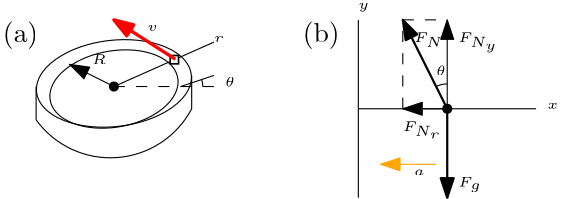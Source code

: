 <?xml version="1.0"?>
<!DOCTYPE ipe SYSTEM "ipe.dtd">
<ipe version="70218" creator="Ipe 7.2.28">
<info created="D:20231221130830" modified="D:20231221130830"/>
<ipestyle name="basic">
<symbol name="arrow/arc(spx)">
<path stroke="sym-stroke" fill="sym-stroke" pen="sym-pen">
0 0 m
-1 0.333 l
-1 -0.333 l
h
</path>
</symbol>
<symbol name="arrow/farc(spx)">
<path stroke="sym-stroke" fill="white" pen="sym-pen">
0 0 m
-1 0.333 l
-1 -0.333 l
h
</path>
</symbol>
<symbol name="arrow/ptarc(spx)">
<path stroke="sym-stroke" fill="sym-stroke" pen="sym-pen">
0 0 m
-1 0.333 l
-0.8 0 l
-1 -0.333 l
h
</path>
</symbol>
<symbol name="arrow/fptarc(spx)">
<path stroke="sym-stroke" fill="white" pen="sym-pen">
0 0 m
-1 0.333 l
-0.8 0 l
-1 -0.333 l
h
</path>
</symbol>
<symbol name="mark/circle(sx)" transformations="translations">
<path fill="sym-stroke">
0.6 0 0 0.6 0 0 e
0.4 0 0 0.4 0 0 e
</path>
</symbol>
<symbol name="mark/disk(sx)" transformations="translations">
<path fill="sym-stroke">
0.6 0 0 0.6 0 0 e
</path>
</symbol>
<symbol name="mark/fdisk(sfx)" transformations="translations">
<group>
<path fill="sym-fill">
0.5 0 0 0.5 0 0 e
</path>
<path fill="sym-stroke" fillrule="eofill">
0.6 0 0 0.6 0 0 e
0.4 0 0 0.4 0 0 e
</path>
</group>
</symbol>
<symbol name="mark/box(sx)" transformations="translations">
<path fill="sym-stroke" fillrule="eofill">
-0.6 -0.6 m
0.6 -0.6 l
0.6 0.6 l
-0.6 0.6 l
h
-0.4 -0.4 m
0.4 -0.4 l
0.4 0.4 l
-0.4 0.4 l
h
</path>
</symbol>
<symbol name="mark/square(sx)" transformations="translations">
<path fill="sym-stroke">
-0.6 -0.6 m
0.6 -0.6 l
0.6 0.6 l
-0.6 0.6 l
h
</path>
</symbol>
<symbol name="mark/fsquare(sfx)" transformations="translations">
<group>
<path fill="sym-fill">
-0.5 -0.5 m
0.5 -0.5 l
0.5 0.5 l
-0.5 0.5 l
h
</path>
<path fill="sym-stroke" fillrule="eofill">
-0.6 -0.6 m
0.6 -0.6 l
0.6 0.6 l
-0.6 0.6 l
h
-0.4 -0.4 m
0.4 -0.4 l
0.4 0.4 l
-0.4 0.4 l
h
</path>
</group>
</symbol>
<symbol name="mark/cross(sx)" transformations="translations">
<group>
<path fill="sym-stroke">
-0.43 -0.57 m
0.57 0.43 l
0.43 0.57 l
-0.57 -0.43 l
h
</path>
<path fill="sym-stroke">
-0.43 0.57 m
0.57 -0.43 l
0.43 -0.57 l
-0.57 0.43 l
h
</path>
</group>
</symbol>
<symbol name="arrow/fnormal(spx)">
<path stroke="sym-stroke" fill="white" pen="sym-pen">
0 0 m
-1 0.333 l
-1 -0.333 l
h
</path>
</symbol>
<symbol name="arrow/pointed(spx)">
<path stroke="sym-stroke" fill="sym-stroke" pen="sym-pen">
0 0 m
-1 0.333 l
-0.8 0 l
-1 -0.333 l
h
</path>
</symbol>
<symbol name="arrow/fpointed(spx)">
<path stroke="sym-stroke" fill="white" pen="sym-pen">
0 0 m
-1 0.333 l
-0.8 0 l
-1 -0.333 l
h
</path>
</symbol>
<symbol name="arrow/linear(spx)">
<path stroke="sym-stroke" pen="sym-pen">
-1 0.333 m
0 0 l
-1 -0.333 l
</path>
</symbol>
<symbol name="arrow/fdouble(spx)">
<path stroke="sym-stroke" fill="white" pen="sym-pen">
0 0 m
-1 0.333 l
-1 -0.333 l
h
-1 0 m
-2 0.333 l
-2 -0.333 l
h
</path>
</symbol>
<symbol name="arrow/double(spx)">
<path stroke="sym-stroke" fill="sym-stroke" pen="sym-pen">
0 0 m
-1 0.333 l
-1 -0.333 l
h
-1 0 m
-2 0.333 l
-2 -0.333 l
h
</path>
</symbol>
<symbol name="arrow/mid-normal(spx)">
<path stroke="sym-stroke" fill="sym-stroke" pen="sym-pen">
0.5 0 m
-0.5 0.333 l
-0.5 -0.333 l
h
</path>
</symbol>
<symbol name="arrow/mid-fnormal(spx)">
<path stroke="sym-stroke" fill="white" pen="sym-pen">
0.5 0 m
-0.5 0.333 l
-0.5 -0.333 l
h
</path>
</symbol>
<symbol name="arrow/mid-pointed(spx)">
<path stroke="sym-stroke" fill="sym-stroke" pen="sym-pen">
0.5 0 m
-0.5 0.333 l
-0.3 0 l
-0.5 -0.333 l
h
</path>
</symbol>
<symbol name="arrow/mid-fpointed(spx)">
<path stroke="sym-stroke" fill="white" pen="sym-pen">
0.5 0 m
-0.5 0.333 l
-0.3 0 l
-0.5 -0.333 l
h
</path>
</symbol>
<symbol name="arrow/mid-double(spx)">
<path stroke="sym-stroke" fill="sym-stroke" pen="sym-pen">
1 0 m
0 0.333 l
0 -0.333 l
h
0 0 m
-1 0.333 l
-1 -0.333 l
h
</path>
</symbol>
<symbol name="arrow/mid-fdouble(spx)">
<path stroke="sym-stroke" fill="white" pen="sym-pen">
1 0 m
0 0.333 l
0 -0.333 l
h
0 0 m
-1 0.333 l
-1 -0.333 l
h
</path>
</symbol>
<anglesize name="22.5 deg" value="22.5"/>
<anglesize name="30 deg" value="30"/>
<anglesize name="45 deg" value="45"/>
<anglesize name="60 deg" value="60"/>
<anglesize name="90 deg" value="90"/>
<arrowsize name="large" value="10"/>
<arrowsize name="small" value="5"/>
<arrowsize name="tiny" value="3"/>
<color name="blue" value="0 0 1"/>
<color name="brown" value="0.647 0.165 0.165"/>
<color name="darkblue" value="0 0 0.545"/>
<color name="darkcyan" value="0 0.545 0.545"/>
<color name="darkgray" value="0.663"/>
<color name="darkgreen" value="0 0.392 0"/>
<color name="darkmagenta" value="0.545 0 0.545"/>
<color name="darkorange" value="1 0.549 0"/>
<color name="darkred" value="0.545 0 0"/>
<color name="gold" value="1 0.843 0"/>
<color name="gray" value="0.745"/>
<color name="green" value="0 1 0"/>
<color name="lightblue" value="0.678 0.847 0.902"/>
<color name="lightcyan" value="0.878 1 1"/>
<color name="lightgray" value="0.827"/>
<color name="lightgreen" value="0.565 0.933 0.565"/>
<color name="lightyellow" value="1 1 0.878"/>
<color name="navy" value="0 0 0.502"/>
<color name="orange" value="1 0.647 0"/>
<color name="pink" value="1 0.753 0.796"/>
<color name="purple" value="0.627 0.125 0.941"/>
<color name="red" value="1 0 0"/>
<color name="seagreen" value="0.18 0.545 0.341"/>
<color name="turquoise" value="0.251 0.878 0.816"/>
<color name="violet" value="0.933 0.51 0.933"/>
<color name="yellow" value="1 1 0"/>
<dashstyle name="dash dot dotted" value="[4 2 1 2 1 2] 0"/>
<dashstyle name="dash dotted" value="[4 2 1 2] 0"/>
<dashstyle name="dashed" value="[4] 0"/>
<dashstyle name="dotted" value="[1 3] 0"/>
<gridsize name="10 pts (~3.5 mm)" value="10"/>
<gridsize name="14 pts (~5 mm)" value="14"/>
<gridsize name="16 pts (~6 mm)" value="16"/>
<gridsize name="20 pts (~7 mm)" value="20"/>
<gridsize name="28 pts (~10 mm)" value="28"/>
<gridsize name="32 pts (~12 mm)" value="32"/>
<gridsize name="4 pts" value="4"/>
<gridsize name="56 pts (~20 mm)" value="56"/>
<gridsize name="8 pts (~3 mm)" value="8"/>
<opacity name="10%" value="0.1"/>
<opacity name="30%" value="0.3"/>
<opacity name="50%" value="0.5"/>
<opacity name="75%" value="0.75"/>
<pen name="fat" value="1.2"/>
<pen name="heavier" value="0.8"/>
<pen name="ultrafat" value="2"/>
<symbolsize name="large" value="5"/>
<symbolsize name="small" value="2"/>
<symbolsize name="tiny" value="1.1"/>
<textsize name="Huge" value="\Huge"/>
<textsize name="LARGE" value="\LARGE"/>
<textsize name="Large" value="\Large"/>
<textsize name="footnote" value="\footnotesize"/>
<textsize name="huge" value="\huge"/>
<textsize name="large" value="\large"/>
<textsize name="script" value="\scriptsize"/>
<textsize name="small" value="\small"/>
<textsize name="tiny" value="\tiny"/>
<textstyle name="center" begin="\begin{center}" end="\end{center}"/>
<textstyle name="item" begin="\begin{itemize}\item{}" end="\end{itemize}"/>
<textstyle name="itemize" begin="\begin{itemize}" end="\end{itemize}"/>
<tiling name="falling" angle="-60" step="4" width="1"/>
<tiling name="rising" angle="30" step="4" width="1"/>
</ipestyle>
<page>
<layer name="alpha"/>
<view layers="alpha" active="alpha"/>
<path layer="alpha" matrix="0.886001 -0.463682 0.937979 0.637782 -781.446 310.545" stroke="black">
17.8885 0 0 17.8885 144 808 e
</path>
<path matrix="0.819383 -0.423309 0.870922 0.526761 -717.682 396.453" stroke="black">
23.3238 0 0 23.3238 144 808 e
</path>
<path matrix="1 0 0 1 -52 -44" stroke="black">
128 804 m
128 792 l
33.0517 0 0 33.0517 154.761 811.397 184 795.986 a
184 808 l
</path>
<use matrix="1 0 0 1 -52 -44" name="mark/disk(sx)" pos="156 804" size="normal" stroke="black"/>
<path matrix="1 0 0 1 -52 -44" stroke="black" rarrow="normal/normal">
140 812 m
156 804 l
192 820 l
</path>
<path matrix="1 0 0 1 -52 -44" stroke="black" dash="dashed">
156 804 m
192 804 l
</path>
<use matrix="1 0 0 1 -52 -44" name="mark/fsquare(sfx)" pos="177.769 813.675" size="normal" stroke="black"/>
<path matrix="1 0 0 1 -52 -44" stroke="black">
180 804 m
192 808 l
</path>
<path matrix="1 0 0 1 -52 -44" stroke="black">
188 804 m
8 0 0 8 180 804 187.589 806.53 a
</path>
<path matrix="1 0 0 1 -52 -44" stroke="red" pen="fat" arrow="normal/normal">
178.116 813.829 m
156 828 l
</path>
<text matrix="1 0 0 1 -52 -44" transformations="translations" pos="196 804" stroke="black" type="label" width="3.546" height="3.459" depth="0" valign="baseline" size="4" style="math">\theta</text>
<text matrix="1 0 0 1 -52 -44" transformations="translations" pos="168 824" stroke="black" type="label" width="3.776" height="2.145" depth="0" valign="baseline" size="4" style="math">v</text>
<text matrix="1 0 0 1 -52 -44" transformations="translations" pos="192 820" stroke="black" type="label" width="3.517" height="2.145" depth="0" valign="baseline" size="4" style="math">r</text>
<text matrix="1 0 0 1 -52 -44" transformations="translations" pos="148 812" stroke="black" type="label" width="5.139" height="3.404" depth="0" valign="baseline" size="4" style="math">R</text>
<text matrix="1 0 0 1 -36 52" transformations="translations" pos="100 724" stroke="black" type="label" width="12.73" height="7.473" depth="2.49" valign="baseline">(a)</text>
<path stroke="black">
256 752 m
192 752 l
</path>
<path stroke="black" arrow="normal/normal">
224 752 m
224 784 l
</path>
<path stroke="black" pen="heavier" arrow="normal/normal" rarrow="normal/normal">
208 784 m
224 752 l
224 720 l
</path>
<path stroke="black" arrow="normal/normal">
224 752 m
208 752 l
</path>
<path stroke="black">
220 760 m
8.94427 0 0 -8.94427 224 752 224 760.944 a
</path>
<path stroke="black" dash="dashed">
208 752 m
208 784 l
224 784 l
</path>
<use name="mark/disk(sx)" pos="224 752" size="normal" stroke="black"/>
<path stroke="orange" arrow="normal/normal">
220 732 m
200 732 l
</path>
<path stroke="black">
192 784 m
192 720 l
</path>
<text transformations="translations" pos="192 788" stroke="black" type="label" width="3.818" height="2.153" depth="0.96" valign="baseline" size="4" style="math">y</text>
<text transformations="translations" pos="260 752" stroke="black" type="label" width="3.944" height="2.145" depth="0" valign="baseline" size="4" style="math">x</text>
<text transformations="translations" pos="220 764" stroke="black" type="label" width="3.546" height="3.459" depth="0" valign="baseline" size="4" style="math">\theta</text>
<text matrix="1 0 0 1 -4 0" transformations="translations" pos="216 776" stroke="black" type="label" width="10.72" height="3.402" depth="1.69" valign="baseline" size="4" style="math">F_N</text>
<text transformations="translations" pos="228 776" stroke="black" type="label" width="14.493" height="3.407" depth="3.65" valign="baseline" size="4" style="math">F_{N_y}</text>
<text matrix="1 0 0 1 -4 0" transformations="translations" pos="212 744" stroke="black" type="label" width="14.192" height="3.408" depth="2.68" valign="baseline" size="4" style="math">F_{N_r}</text>
<text transformations="translations" pos="228 724" stroke="black" type="label" width="8.487" height="3.409" depth="1.96" valign="baseline" size="4" style="math">F_g</text>
<text transformations="translations" pos="212 728" stroke="black" type="label" width="3.858" height="2.145" depth="0" valign="baseline" size="4" style="math">a</text>
<text matrix="1 0 0 1 0 4" transformations="translations" pos="172 772" stroke="black" type="label" width="13.284" height="7.473" depth="2.49" valign="baseline">(b)</text>
</page>
</ipe>

